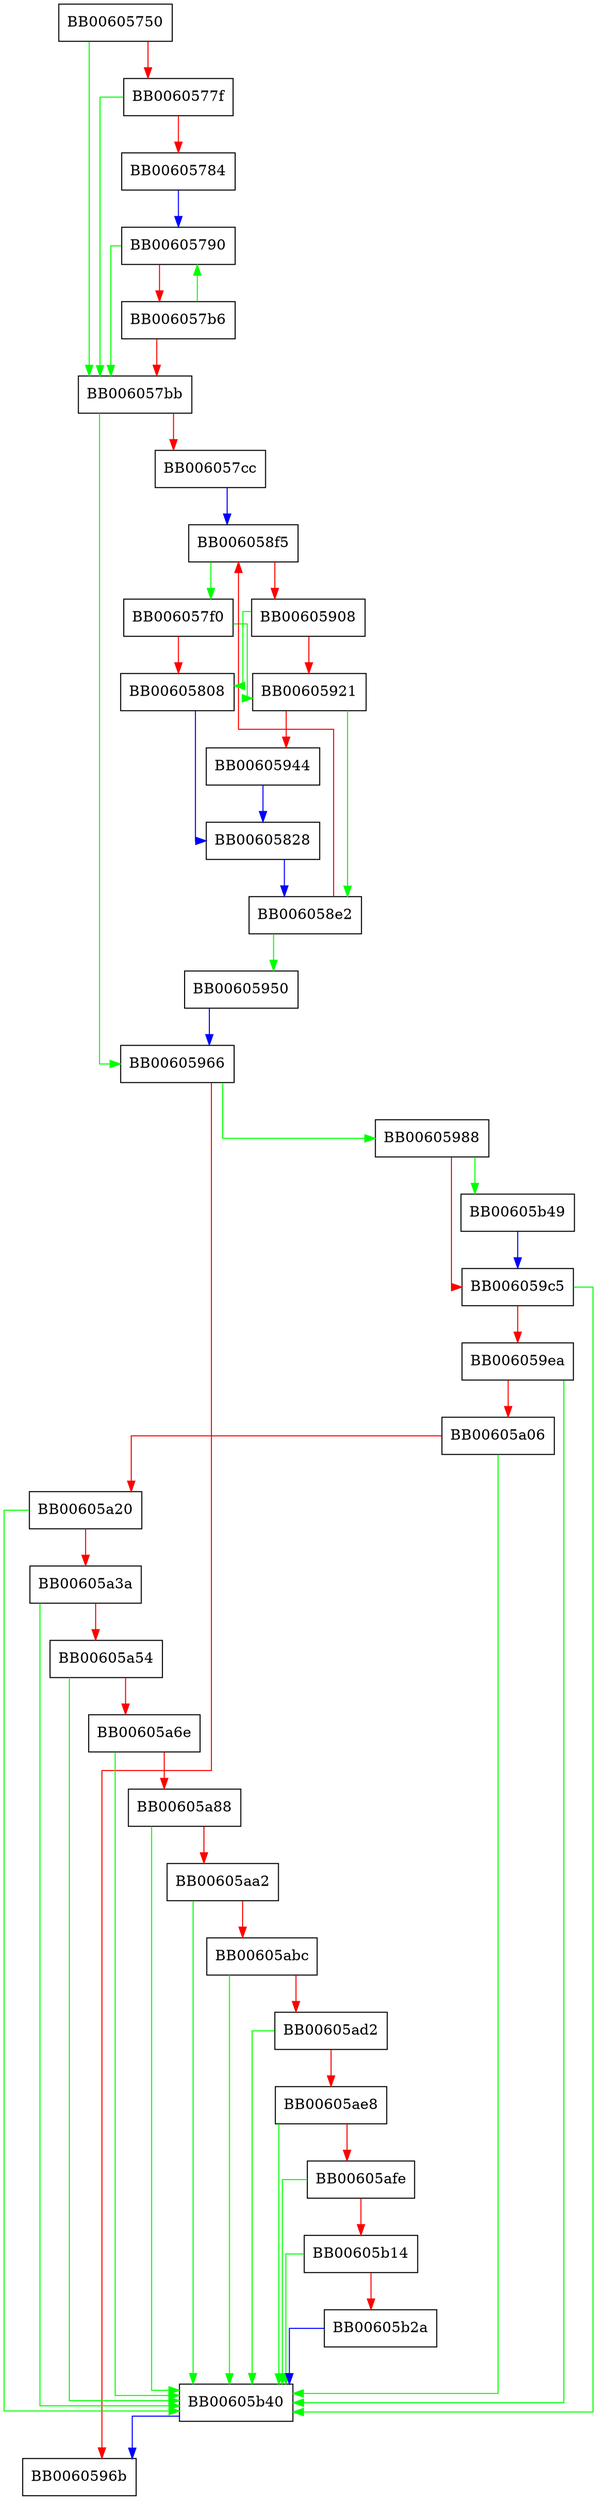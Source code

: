 digraph CRYPTO_ctr128_encrypt_ctr32 {
  node [shape="box"];
  graph [splines=ortho];
  BB00605750 -> BB006057bb [color="green"];
  BB00605750 -> BB0060577f [color="red"];
  BB0060577f -> BB006057bb [color="green"];
  BB0060577f -> BB00605784 [color="red"];
  BB00605784 -> BB00605790 [color="blue"];
  BB00605790 -> BB006057bb [color="green"];
  BB00605790 -> BB006057b6 [color="red"];
  BB006057b6 -> BB00605790 [color="green"];
  BB006057b6 -> BB006057bb [color="red"];
  BB006057bb -> BB00605966 [color="green"];
  BB006057bb -> BB006057cc [color="red"];
  BB006057cc -> BB006058f5 [color="blue"];
  BB006057f0 -> BB00605921 [color="green"];
  BB006057f0 -> BB00605808 [color="red"];
  BB00605808 -> BB00605828 [color="blue"];
  BB00605828 -> BB006058e2 [color="blue"];
  BB006058e2 -> BB00605950 [color="green"];
  BB006058e2 -> BB006058f5 [color="red"];
  BB006058f5 -> BB006057f0 [color="green"];
  BB006058f5 -> BB00605908 [color="red"];
  BB00605908 -> BB00605808 [color="green"];
  BB00605908 -> BB00605921 [color="red"];
  BB00605921 -> BB006058e2 [color="green"];
  BB00605921 -> BB00605944 [color="red"];
  BB00605944 -> BB00605828 [color="blue"];
  BB00605950 -> BB00605966 [color="blue"];
  BB00605966 -> BB00605988 [color="green"];
  BB00605966 -> BB0060596b [color="red"];
  BB00605988 -> BB00605b49 [color="green"];
  BB00605988 -> BB006059c5 [color="red"];
  BB006059c5 -> BB00605b40 [color="green"];
  BB006059c5 -> BB006059ea [color="red"];
  BB006059ea -> BB00605b40 [color="green"];
  BB006059ea -> BB00605a06 [color="red"];
  BB00605a06 -> BB00605b40 [color="green"];
  BB00605a06 -> BB00605a20 [color="red"];
  BB00605a20 -> BB00605b40 [color="green"];
  BB00605a20 -> BB00605a3a [color="red"];
  BB00605a3a -> BB00605b40 [color="green"];
  BB00605a3a -> BB00605a54 [color="red"];
  BB00605a54 -> BB00605b40 [color="green"];
  BB00605a54 -> BB00605a6e [color="red"];
  BB00605a6e -> BB00605b40 [color="green"];
  BB00605a6e -> BB00605a88 [color="red"];
  BB00605a88 -> BB00605b40 [color="green"];
  BB00605a88 -> BB00605aa2 [color="red"];
  BB00605aa2 -> BB00605b40 [color="green"];
  BB00605aa2 -> BB00605abc [color="red"];
  BB00605abc -> BB00605b40 [color="green"];
  BB00605abc -> BB00605ad2 [color="red"];
  BB00605ad2 -> BB00605b40 [color="green"];
  BB00605ad2 -> BB00605ae8 [color="red"];
  BB00605ae8 -> BB00605b40 [color="green"];
  BB00605ae8 -> BB00605afe [color="red"];
  BB00605afe -> BB00605b40 [color="green"];
  BB00605afe -> BB00605b14 [color="red"];
  BB00605b14 -> BB00605b40 [color="green"];
  BB00605b14 -> BB00605b2a [color="red"];
  BB00605b2a -> BB00605b40 [color="blue"];
  BB00605b40 -> BB0060596b [color="blue"];
  BB00605b49 -> BB006059c5 [color="blue"];
}